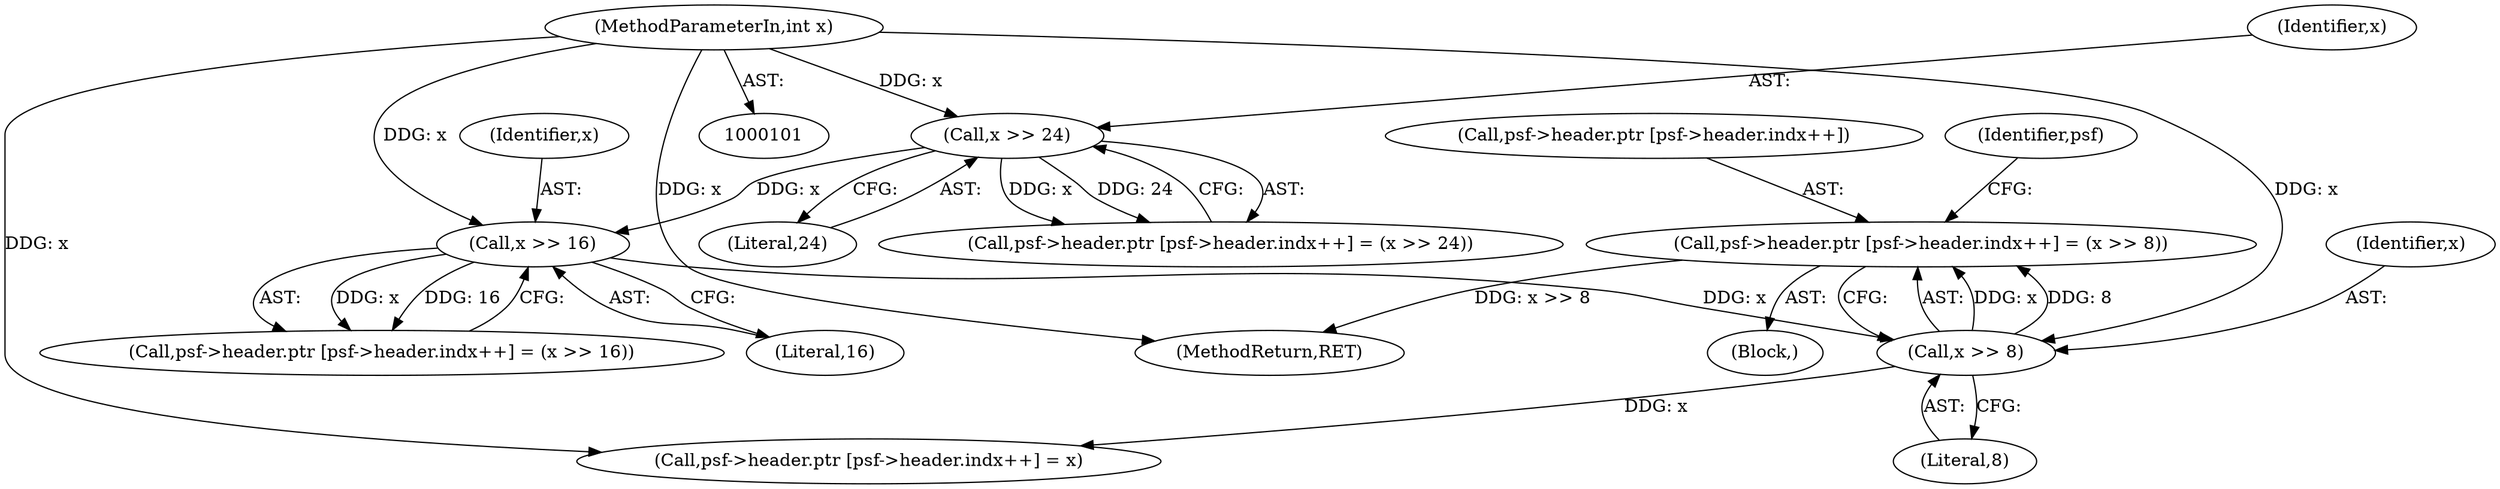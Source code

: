 digraph "0_libsndfile_708e996c87c5fae77b104ccfeb8f6db784c32074_11@array" {
"1000137" [label="(Call,psf->header.ptr [psf->header.indx++] = (x >> 8))"];
"1000150" [label="(Call,x >> 8)"];
"1000134" [label="(Call,x >> 16)"];
"1000118" [label="(Call,x >> 24)"];
"1000103" [label="(MethodParameterIn,int x)"];
"1000120" [label="(Literal,24)"];
"1000104" [label="(Block,)"];
"1000151" [label="(Identifier,x)"];
"1000157" [label="(Identifier,psf)"];
"1000150" [label="(Call,x >> 8)"];
"1000134" [label="(Call,x >> 16)"];
"1000136" [label="(Literal,16)"];
"1000135" [label="(Identifier,x)"];
"1000137" [label="(Call,psf->header.ptr [psf->header.indx++] = (x >> 8))"];
"1000119" [label="(Identifier,x)"];
"1000152" [label="(Literal,8)"];
"1000121" [label="(Call,psf->header.ptr [psf->header.indx++] = (x >> 16))"];
"1000118" [label="(Call,x >> 24)"];
"1000105" [label="(Call,psf->header.ptr [psf->header.indx++] = (x >> 24))"];
"1000138" [label="(Call,psf->header.ptr [psf->header.indx++])"];
"1000167" [label="(MethodReturn,RET)"];
"1000153" [label="(Call,psf->header.ptr [psf->header.indx++] = x)"];
"1000103" [label="(MethodParameterIn,int x)"];
"1000137" -> "1000104"  [label="AST: "];
"1000137" -> "1000150"  [label="CFG: "];
"1000138" -> "1000137"  [label="AST: "];
"1000150" -> "1000137"  [label="AST: "];
"1000157" -> "1000137"  [label="CFG: "];
"1000137" -> "1000167"  [label="DDG: x >> 8"];
"1000150" -> "1000137"  [label="DDG: x"];
"1000150" -> "1000137"  [label="DDG: 8"];
"1000150" -> "1000152"  [label="CFG: "];
"1000151" -> "1000150"  [label="AST: "];
"1000152" -> "1000150"  [label="AST: "];
"1000134" -> "1000150"  [label="DDG: x"];
"1000103" -> "1000150"  [label="DDG: x"];
"1000150" -> "1000153"  [label="DDG: x"];
"1000134" -> "1000121"  [label="AST: "];
"1000134" -> "1000136"  [label="CFG: "];
"1000135" -> "1000134"  [label="AST: "];
"1000136" -> "1000134"  [label="AST: "];
"1000121" -> "1000134"  [label="CFG: "];
"1000134" -> "1000121"  [label="DDG: x"];
"1000134" -> "1000121"  [label="DDG: 16"];
"1000118" -> "1000134"  [label="DDG: x"];
"1000103" -> "1000134"  [label="DDG: x"];
"1000118" -> "1000105"  [label="AST: "];
"1000118" -> "1000120"  [label="CFG: "];
"1000119" -> "1000118"  [label="AST: "];
"1000120" -> "1000118"  [label="AST: "];
"1000105" -> "1000118"  [label="CFG: "];
"1000118" -> "1000105"  [label="DDG: x"];
"1000118" -> "1000105"  [label="DDG: 24"];
"1000103" -> "1000118"  [label="DDG: x"];
"1000103" -> "1000101"  [label="AST: "];
"1000103" -> "1000167"  [label="DDG: x"];
"1000103" -> "1000153"  [label="DDG: x"];
}
